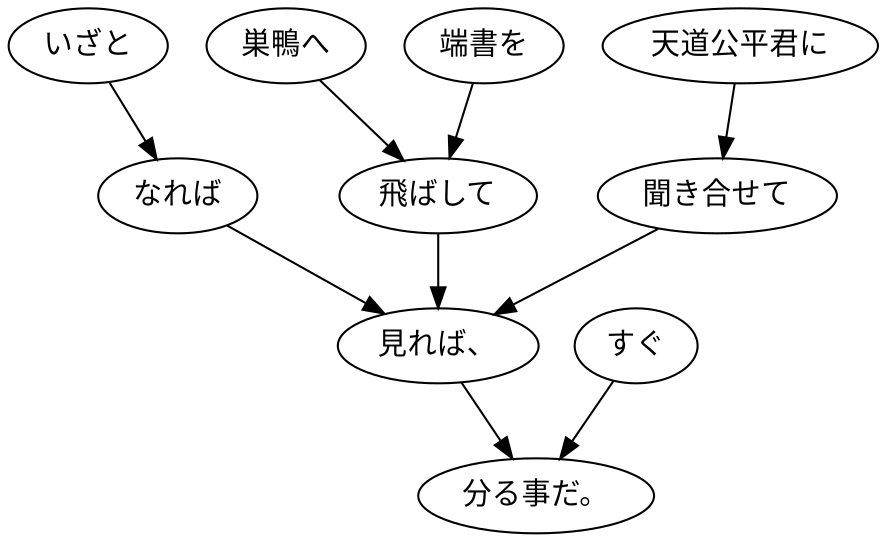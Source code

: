 digraph graph6535 {
	node0 [label="いざと"];
	node1 [label="なれば"];
	node2 [label="巣鴨へ"];
	node3 [label="端書を"];
	node4 [label="飛ばして"];
	node5 [label="天道公平君に"];
	node6 [label="聞き合せて"];
	node7 [label="見れば、"];
	node8 [label="すぐ"];
	node9 [label="分る事だ。"];
	node0 -> node1;
	node1 -> node7;
	node2 -> node4;
	node3 -> node4;
	node4 -> node7;
	node5 -> node6;
	node6 -> node7;
	node7 -> node9;
	node8 -> node9;
}
